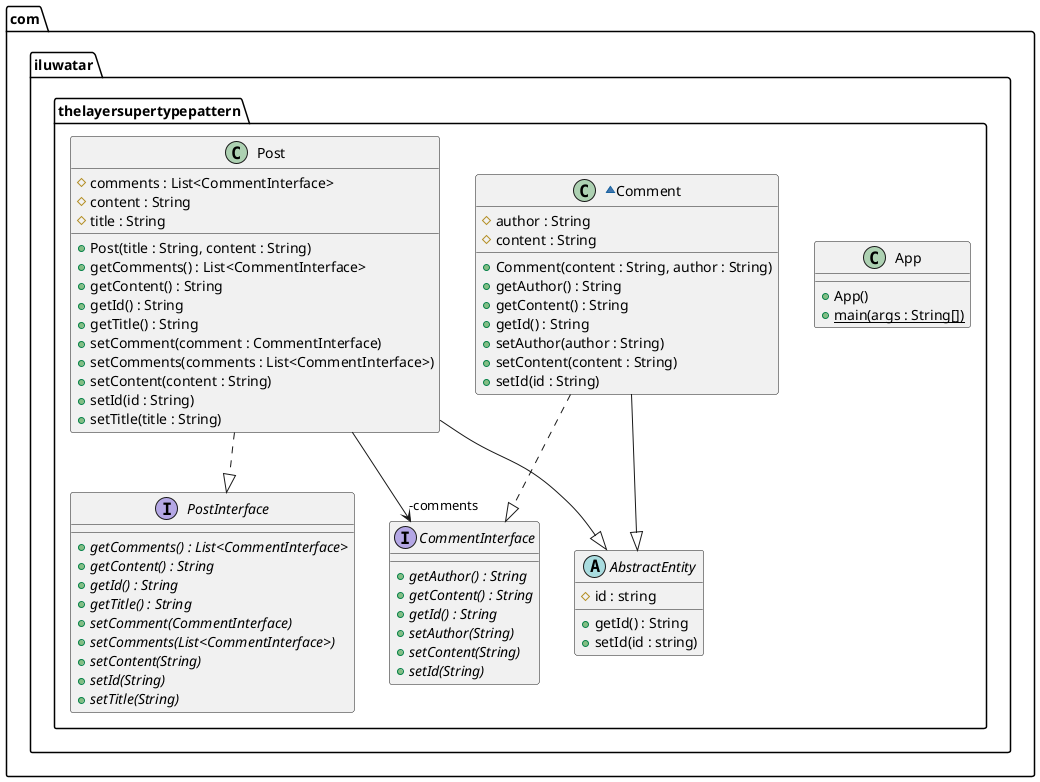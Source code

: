 @startuml
package com.iluwatar.thelayersupertypepattern {
  class App {
    + App()
    + main(args : String[]) {static}
  }
  abstract class AbstractEntity {
      # id : string
      + getId() : String
      + setId(id : string)
  }
  ~class Comment {
    # author : String
    # content : String
    + Comment(content : String, author : String)
    + getAuthor() : String
    + getContent() : String
    + getId() : String
    + setAuthor(author : String)
    + setContent(content : String)
    + setId(id : String)
  }
  interface CommentInterface {
    + getAuthor() : String {abstract}
    + getContent() : String {abstract}
    + getId() : String {abstract}
    + setAuthor(String) {abstract}
    + setContent(String) {abstract}
    + setId(String) {abstract}
  }
  class Post {
    # comments : List<CommentInterface>
    # content : String
    # title : String
    + Post(title : String, content : String)
    + getComments() : List<CommentInterface>
    + getContent() : String
    + getId() : String
    + getTitle() : String
    + setComment(comment : CommentInterface)
    + setComments(comments : List<CommentInterface>)
    + setContent(content : String)
    + setId(id : String)
    + setTitle(title : String)
  }
  interface PostInterface {
    + getComments() : List<CommentInterface> {abstract}
    + getContent() : String {abstract}
    + getId() : String {abstract}
    + getTitle() : String {abstract}
    + setComment(CommentInterface) {abstract}
    + setComments(List<CommentInterface>) {abstract}
    + setContent(String) {abstract}
    + setId(String) {abstract}
    + setTitle(String) {abstract}
  }
}
Post -->  "-comments" CommentInterface
Comment ..|> CommentInterface
Post ..|> PostInterface
Post --|> AbstractEntity
Comment --|> AbstractEntity
@enduml